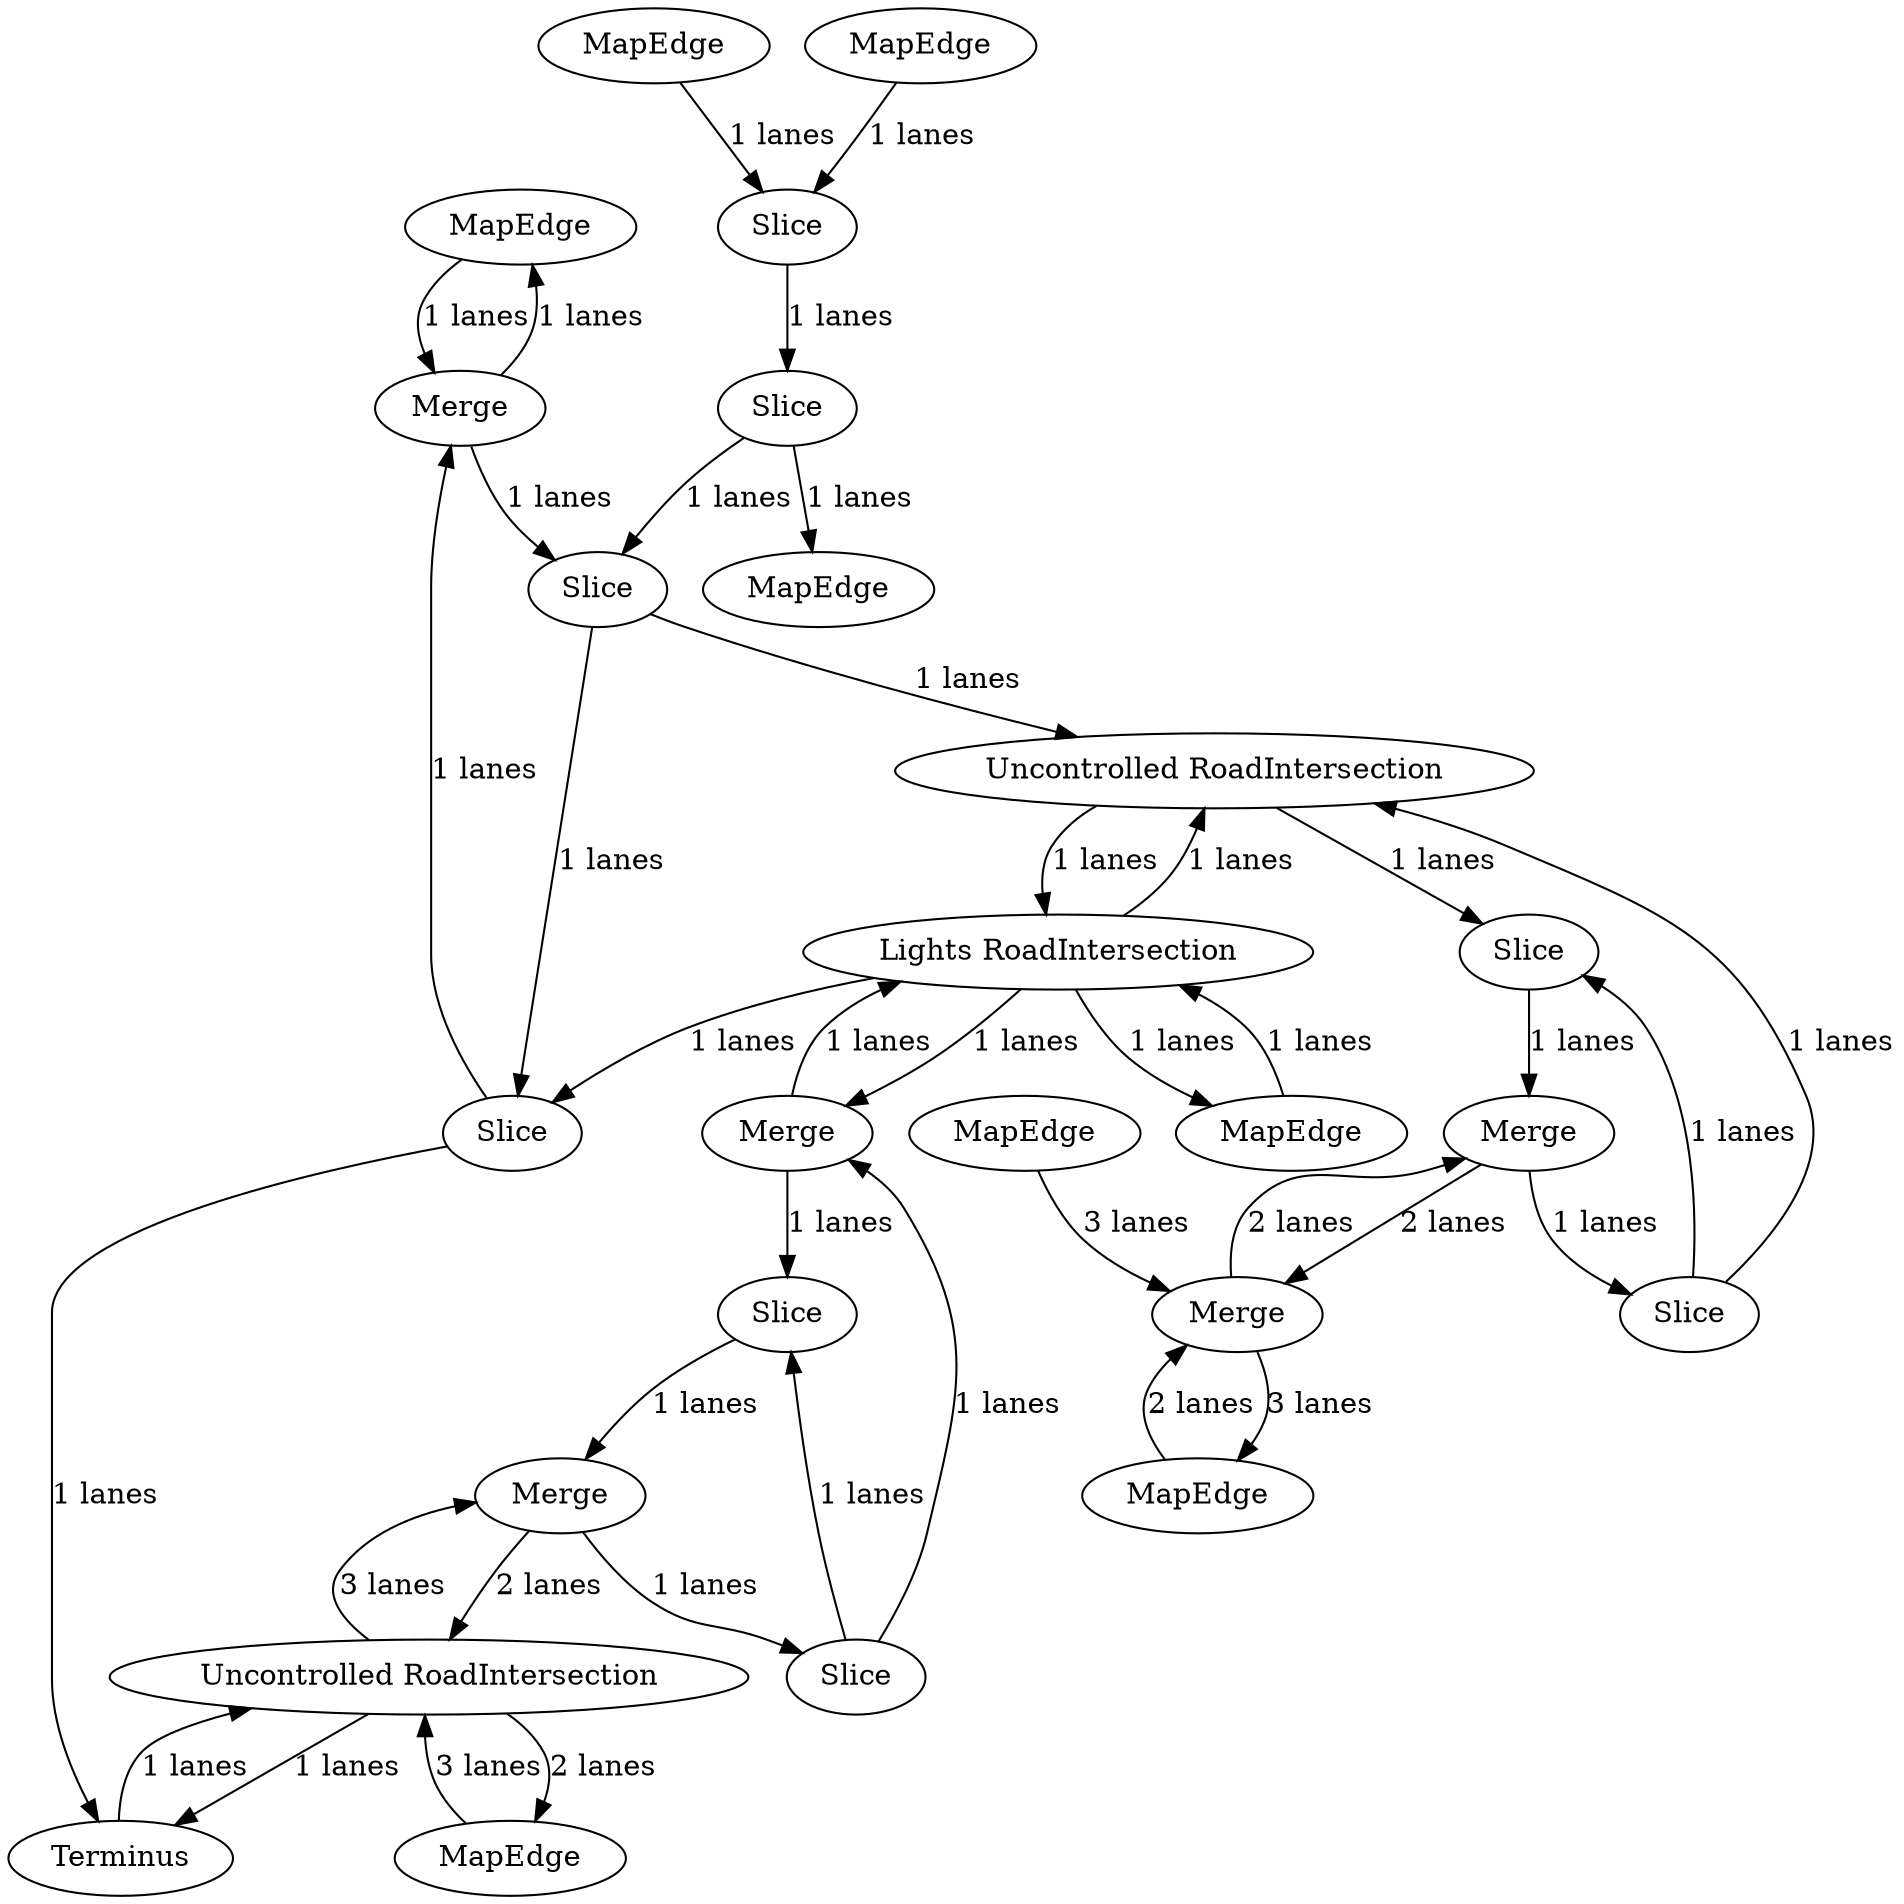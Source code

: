 digraph {
    0 [ label = "MapEdge" ]
    1 [ label = "Merge" ]
    2 [ label = "MapEdge" ]
    3 [ label = "Lights RoadIntersection" ]
    4 [ label = "MapEdge" ]
    5 [ label = "Merge" ]
    6 [ label = "MapEdge" ]
    7 [ label = "Slice" ]
    8 [ label = "MapEdge" ]
    9 [ label = "MapEdge" ]
    10 [ label = "Slice" ]
    11 [ label = "Merge" ]
    12 [ label = "Merge" ]
    13 [ label = "MapEdge" ]
    14 [ label = "Slice" ]
    15 [ label = "Slice" ]
    16 [ label = "Uncontrolled RoadIntersection" ]
    17 [ label = "Merge" ]
    18 [ label = "Slice" ]
    19 [ label = "Slice" ]
    20 [ label = "Slice" ]
    21 [ label = "Uncontrolled RoadIntersection" ]
    22 [ label = "Terminus" ]
    23 [ label = "Slice" ]
    24 [ label = "MapEdge" ]
    0 -> 1 [ label = "1 lanes" ]
    1 -> 0 [ label = "1 lanes" ]
    2 -> 3 [ label = "1 lanes" ]
    3 -> 2 [ label = "1 lanes" ]
    4 -> 5 [ label = "3 lanes" ]
    6 -> 10 [ label = "1 lanes" ]
    10 -> 7 [ label = "1 lanes" ]
    7 -> 8 [ label = "1 lanes" ]
    9 -> 10 [ label = "1 lanes" ]
    11 -> 15 [ label = "1 lanes" ]
    15 -> 12 [ label = "1 lanes" ]
    12 -> 14 [ label = "1 lanes" ]
    14 -> 11 [ label = "1 lanes" ]
    11 -> 3 [ label = "1 lanes" ]
    3 -> 11 [ label = "1 lanes" ]
    13 -> 21 [ label = "3 lanes" ]
    21 -> 13 [ label = "2 lanes" ]
    21 -> 12 [ label = "3 lanes" ]
    12 -> 21 [ label = "2 lanes" ]
    14 -> 15 [ label = "1 lanes" ]
    16 -> 20 [ label = "1 lanes" ]
    20 -> 17 [ label = "1 lanes" ]
    17 -> 19 [ label = "1 lanes" ]
    19 -> 16 [ label = "1 lanes" ]
    3 -> 16 [ label = "1 lanes" ]
    16 -> 3 [ label = "1 lanes" ]
    1 -> 18 [ label = "1 lanes" ]
    3 -> 23 [ label = "1 lanes" ]
    23 -> 1 [ label = "1 lanes" ]
    19 -> 20 [ label = "1 lanes" ]
    21 -> 22 [ label = "1 lanes" ]
    22 -> 21 [ label = "1 lanes" ]
    23 -> 22 [ label = "1 lanes" ]
    18 -> 23 [ label = "1 lanes" ]
    18 -> 16 [ label = "1 lanes" ]
    17 -> 5 [ label = "2 lanes" ]
    5 -> 17 [ label = "2 lanes" ]
    5 -> 24 [ label = "3 lanes" ]
    24 -> 5 [ label = "2 lanes" ]
    7 -> 18 [ label = "1 lanes" ]
}
